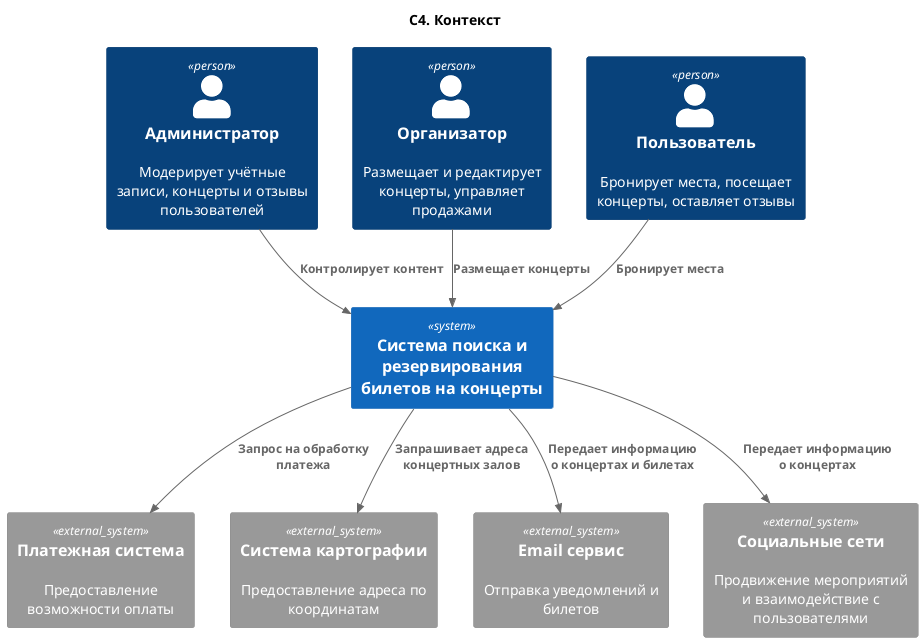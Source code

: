 @startuml C4. Контекст

title C4. Контекст

!include <C4/C4_Container>

Person(admin, "Администратор", "Модерирует учётные записи, концерты и отзывы пользователей")
Person(organizer, "Организатор", "Размещает и редактирует концерты, управляет продажами")
Person(user, "Пользователь", "Бронирует места, посещает концерты, оставляет отзывы")

System(concert_system, "Система поиска и резервирования билетов на концерты")
Rel(admin, concert_system, "Контролирует контент")
Rel(organizer, concert_system, "Размещает концерты")
Rel(user, concert_system, "Бронирует места")

System_Ext(payment_system, "Платежная система", "Предоставление возможности оплаты")
System_Ext(map_system, "Система картографии", "Предоставление адреса по координатам")
System_Ext(email_system, "Email сервис", "Отправка уведомлений и билетов")
System_Ext(socials_system, "Социальные сети", "Продвижение мероприятий и взаимодействие с пользователями")

Rel(concert_system, payment_system, "Запрос на обработку платежа")
Rel(concert_system, map_system, "Запрашивает адреса концертных залов")
Rel(concert_system, email_system, "Передает информацию о концертах и билетах")
Rel(concert_system, socials_system, "Передает информацию о концертах")
@enduml